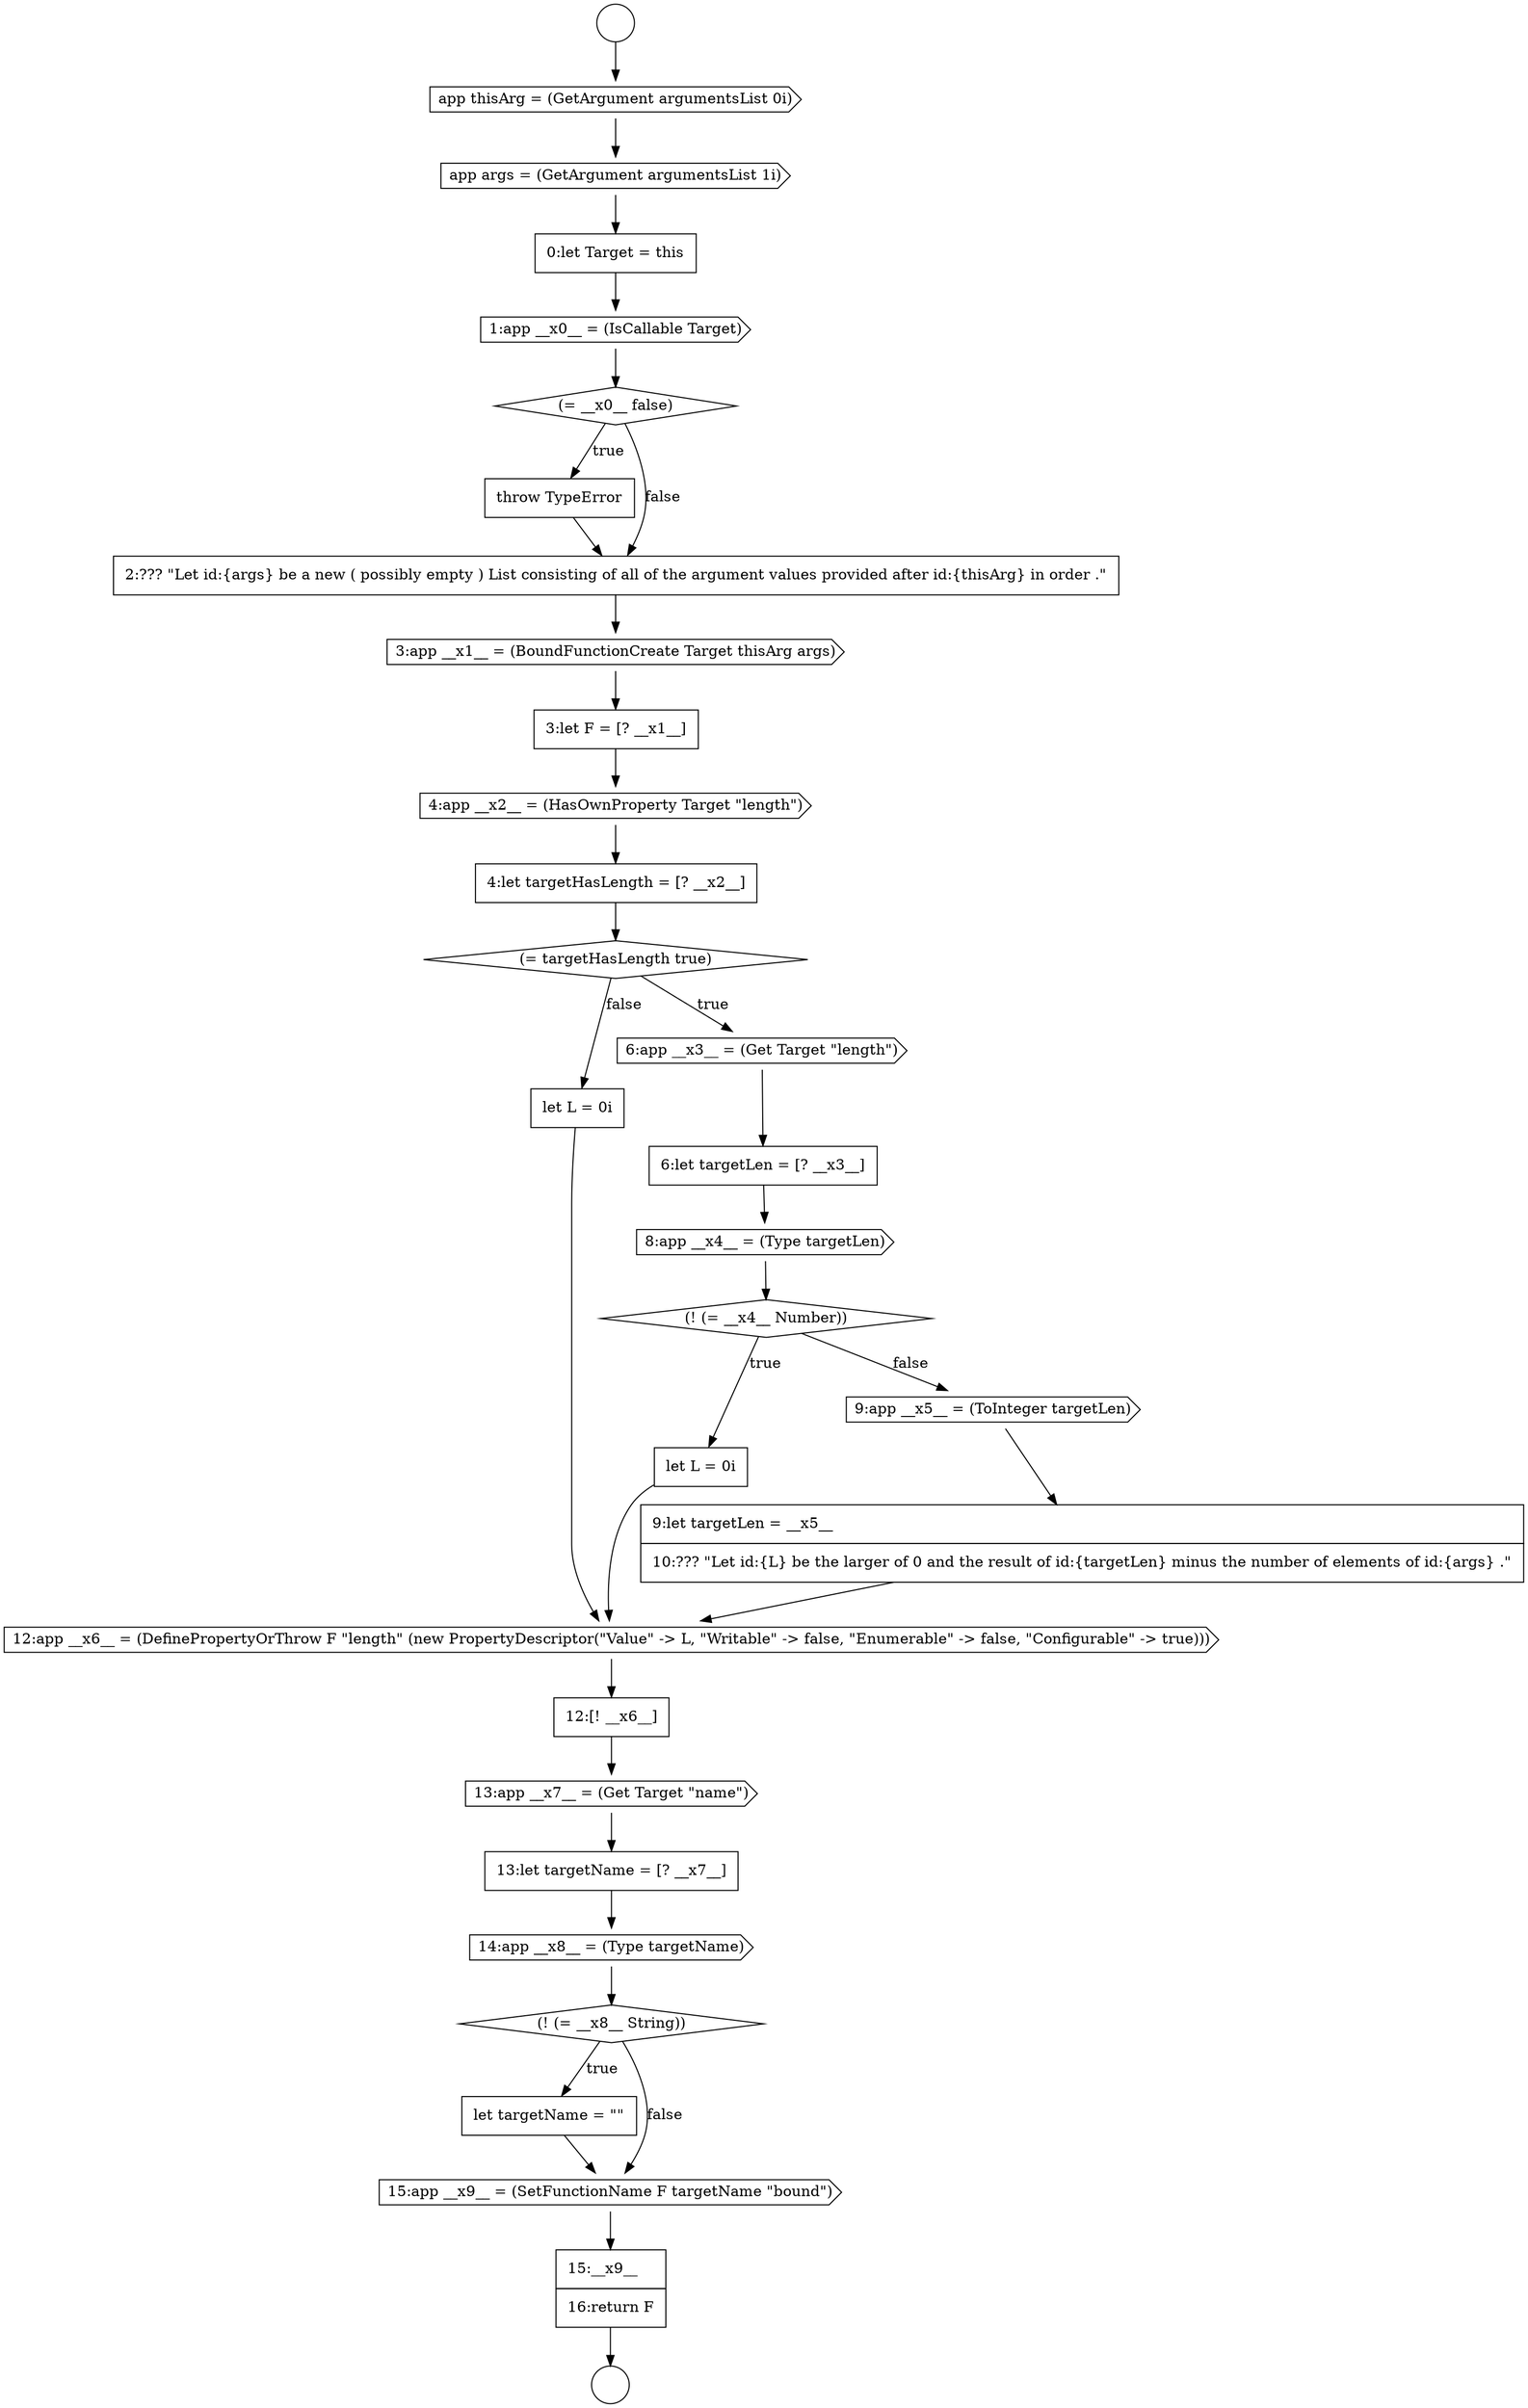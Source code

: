 digraph {
  node10698 [shape=cds, label=<<font color="black">14:app __x8__ = (Type targetName)</font>> color="black" fillcolor="white" style=filled]
  node10690 [shape=none, margin=0, label=<<font color="black">
    <table border="0" cellborder="1" cellspacing="0" cellpadding="10">
      <tr><td align="left">let L = 0i</td></tr>
    </table>
  </font>> color="black" fillcolor="white" style=filled]
  node10693 [shape=none, margin=0, label=<<font color="black">
    <table border="0" cellborder="1" cellspacing="0" cellpadding="10">
      <tr><td align="left">let L = 0i</td></tr>
    </table>
  </font>> color="black" fillcolor="white" style=filled]
  node10699 [shape=diamond, label=<<font color="black">(! (= __x8__ String))</font>> color="black" fillcolor="white" style=filled]
  node10688 [shape=cds, label=<<font color="black">8:app __x4__ = (Type targetLen)</font>> color="black" fillcolor="white" style=filled]
  node10689 [shape=diamond, label=<<font color="black">(! (= __x4__ Number))</font>> color="black" fillcolor="white" style=filled]
  node10683 [shape=cds, label=<<font color="black">4:app __x2__ = (HasOwnProperty Target &quot;length&quot;)</font>> color="black" fillcolor="white" style=filled]
  node10700 [shape=none, margin=0, label=<<font color="black">
    <table border="0" cellborder="1" cellspacing="0" cellpadding="10">
      <tr><td align="left">let targetName = &quot;&quot;</td></tr>
    </table>
  </font>> color="black" fillcolor="white" style=filled]
  node10692 [shape=none, margin=0, label=<<font color="black">
    <table border="0" cellborder="1" cellspacing="0" cellpadding="10">
      <tr><td align="left">9:let targetLen = __x5__</td></tr>
      <tr><td align="left">10:??? &quot;Let id:{L} be the larger of 0 and the result of id:{targetLen} minus the number of elements of id:{args} .&quot;</td></tr>
    </table>
  </font>> color="black" fillcolor="white" style=filled]
  node10697 [shape=none, margin=0, label=<<font color="black">
    <table border="0" cellborder="1" cellspacing="0" cellpadding="10">
      <tr><td align="left">13:let targetName = [? __x7__]</td></tr>
    </table>
  </font>> color="black" fillcolor="white" style=filled]
  node10695 [shape=none, margin=0, label=<<font color="black">
    <table border="0" cellborder="1" cellspacing="0" cellpadding="10">
      <tr><td align="left">12:[! __x6__]</td></tr>
    </table>
  </font>> color="black" fillcolor="white" style=filled]
  node10691 [shape=cds, label=<<font color="black">9:app __x5__ = (ToInteger targetLen)</font>> color="black" fillcolor="white" style=filled]
  node10686 [shape=cds, label=<<font color="black">6:app __x3__ = (Get Target &quot;length&quot;)</font>> color="black" fillcolor="white" style=filled]
  node10673 [shape=circle label=" " color="black" fillcolor="white" style=filled]
  node10679 [shape=none, margin=0, label=<<font color="black">
    <table border="0" cellborder="1" cellspacing="0" cellpadding="10">
      <tr><td align="left">throw TypeError</td></tr>
    </table>
  </font>> color="black" fillcolor="white" style=filled]
  node10694 [shape=cds, label=<<font color="black">12:app __x6__ = (DefinePropertyOrThrow F &quot;length&quot; (new PropertyDescriptor(&quot;Value&quot; -&gt; L, &quot;Writable&quot; -&gt; false, &quot;Enumerable&quot; -&gt; false, &quot;Configurable&quot; -&gt; true)))</font>> color="black" fillcolor="white" style=filled]
  node10687 [shape=none, margin=0, label=<<font color="black">
    <table border="0" cellborder="1" cellspacing="0" cellpadding="10">
      <tr><td align="left">6:let targetLen = [? __x3__]</td></tr>
    </table>
  </font>> color="black" fillcolor="white" style=filled]
  node10702 [shape=none, margin=0, label=<<font color="black">
    <table border="0" cellborder="1" cellspacing="0" cellpadding="10">
      <tr><td align="left">15:__x9__</td></tr>
      <tr><td align="left">16:return F</td></tr>
    </table>
  </font>> color="black" fillcolor="white" style=filled]
  node10682 [shape=none, margin=0, label=<<font color="black">
    <table border="0" cellborder="1" cellspacing="0" cellpadding="10">
      <tr><td align="left">3:let F = [? __x1__]</td></tr>
    </table>
  </font>> color="black" fillcolor="white" style=filled]
  node10678 [shape=diamond, label=<<font color="black">(= __x0__ false)</font>> color="black" fillcolor="white" style=filled]
  node10676 [shape=none, margin=0, label=<<font color="black">
    <table border="0" cellborder="1" cellspacing="0" cellpadding="10">
      <tr><td align="left">0:let Target = this</td></tr>
    </table>
  </font>> color="black" fillcolor="white" style=filled]
  node10677 [shape=cds, label=<<font color="black">1:app __x0__ = (IsCallable Target)</font>> color="black" fillcolor="white" style=filled]
  node10675 [shape=cds, label=<<font color="black">app args = (GetArgument argumentsList 1i)</font>> color="black" fillcolor="white" style=filled]
  node10696 [shape=cds, label=<<font color="black">13:app __x7__ = (Get Target &quot;name&quot;)</font>> color="black" fillcolor="white" style=filled]
  node10672 [shape=circle label=" " color="black" fillcolor="white" style=filled]
  node10685 [shape=diamond, label=<<font color="black">(= targetHasLength true)</font>> color="black" fillcolor="white" style=filled]
  node10684 [shape=none, margin=0, label=<<font color="black">
    <table border="0" cellborder="1" cellspacing="0" cellpadding="10">
      <tr><td align="left">4:let targetHasLength = [? __x2__]</td></tr>
    </table>
  </font>> color="black" fillcolor="white" style=filled]
  node10674 [shape=cds, label=<<font color="black">app thisArg = (GetArgument argumentsList 0i)</font>> color="black" fillcolor="white" style=filled]
  node10680 [shape=none, margin=0, label=<<font color="black">
    <table border="0" cellborder="1" cellspacing="0" cellpadding="10">
      <tr><td align="left">2:??? &quot;Let id:{args} be a new ( possibly empty ) List consisting of all of the argument values provided after id:{thisArg} in order .&quot;</td></tr>
    </table>
  </font>> color="black" fillcolor="white" style=filled]
  node10701 [shape=cds, label=<<font color="black">15:app __x9__ = (SetFunctionName F targetName &quot;bound&quot;)</font>> color="black" fillcolor="white" style=filled]
  node10681 [shape=cds, label=<<font color="black">3:app __x1__ = (BoundFunctionCreate Target thisArg args)</font>> color="black" fillcolor="white" style=filled]
  node10683 -> node10684 [ color="black"]
  node10693 -> node10694 [ color="black"]
  node10701 -> node10702 [ color="black"]
  node10675 -> node10676 [ color="black"]
  node10702 -> node10673 [ color="black"]
  node10699 -> node10700 [label=<<font color="black">true</font>> color="black"]
  node10699 -> node10701 [label=<<font color="black">false</font>> color="black"]
  node10681 -> node10682 [ color="black"]
  node10676 -> node10677 [ color="black"]
  node10677 -> node10678 [ color="black"]
  node10694 -> node10695 [ color="black"]
  node10698 -> node10699 [ color="black"]
  node10687 -> node10688 [ color="black"]
  node10680 -> node10681 [ color="black"]
  node10690 -> node10694 [ color="black"]
  node10672 -> node10674 [ color="black"]
  node10692 -> node10694 [ color="black"]
  node10700 -> node10701 [ color="black"]
  node10679 -> node10680 [ color="black"]
  node10682 -> node10683 [ color="black"]
  node10696 -> node10697 [ color="black"]
  node10674 -> node10675 [ color="black"]
  node10686 -> node10687 [ color="black"]
  node10697 -> node10698 [ color="black"]
  node10688 -> node10689 [ color="black"]
  node10685 -> node10686 [label=<<font color="black">true</font>> color="black"]
  node10685 -> node10693 [label=<<font color="black">false</font>> color="black"]
  node10691 -> node10692 [ color="black"]
  node10684 -> node10685 [ color="black"]
  node10689 -> node10690 [label=<<font color="black">true</font>> color="black"]
  node10689 -> node10691 [label=<<font color="black">false</font>> color="black"]
  node10695 -> node10696 [ color="black"]
  node10678 -> node10679 [label=<<font color="black">true</font>> color="black"]
  node10678 -> node10680 [label=<<font color="black">false</font>> color="black"]
}
